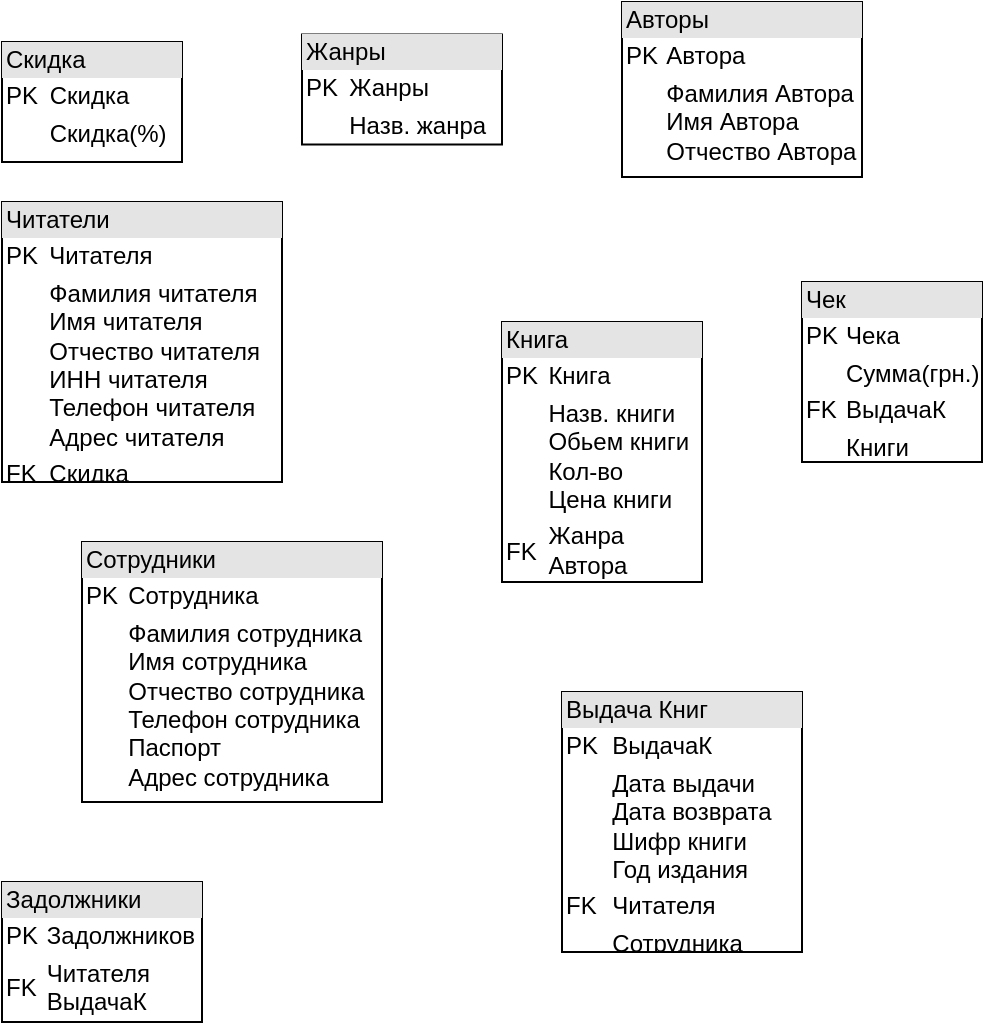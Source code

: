 <mxfile version="13.7.7" type="github">
  <diagram id="YUfTNhJfdpZjvH82Hbhq" name="Page-1">
    <mxGraphModel dx="1422" dy="804" grid="1" gridSize="10" guides="1" tooltips="1" connect="1" arrows="1" fold="1" page="1" pageScale="1" pageWidth="827" pageHeight="1169" math="0" shadow="0">
      <root>
        <mxCell id="0" />
        <mxCell id="1" parent="0" />
        <mxCell id="E39v8roHGMeJBc0dfjqB-1" value="&lt;div style=&quot;box-sizing: border-box ; width: 100% ; background: #e4e4e4 ; padding: 2px&quot;&gt;Скидка&lt;/div&gt;&lt;table style=&quot;width: 100% ; font-size: 1em&quot; cellpadding=&quot;2&quot; cellspacing=&quot;0&quot;&gt;&lt;tbody&gt;&lt;tr&gt;&lt;td&gt;PK&lt;/td&gt;&lt;td&gt;Скидка&lt;/td&gt;&lt;/tr&gt;&lt;tr&gt;&lt;td&gt;&lt;br&gt;&lt;/td&gt;&lt;td&gt;Скидка(%)&lt;/td&gt;&lt;/tr&gt;&lt;tr&gt;&lt;td&gt;&lt;br&gt;&lt;/td&gt;&lt;td&gt;&lt;br&gt;&lt;/td&gt;&lt;/tr&gt;&lt;tr&gt;&lt;td&gt;&lt;br&gt;&lt;/td&gt;&lt;td&gt;&lt;br&gt;&lt;/td&gt;&lt;/tr&gt;&lt;tr&gt;&lt;td&gt;&lt;br&gt;&lt;/td&gt;&lt;td&gt;&lt;/td&gt;&lt;/tr&gt;&lt;/tbody&gt;&lt;/table&gt;" style="verticalAlign=top;align=left;overflow=fill;html=1;" vertex="1" parent="1">
          <mxGeometry x="120" y="130" width="90" height="60" as="geometry" />
        </mxCell>
        <mxCell id="E39v8roHGMeJBc0dfjqB-2" value="&lt;div style=&quot;box-sizing: border-box ; width: 100% ; background: #e4e4e4 ; padding: 2px&quot;&gt;Выдача Книг&lt;/div&gt;&lt;table style=&quot;width: 100% ; font-size: 1em&quot; cellpadding=&quot;2&quot; cellspacing=&quot;0&quot;&gt;&lt;tbody&gt;&lt;tr&gt;&lt;td&gt;PK&lt;/td&gt;&lt;td&gt;ВыдачаК&lt;/td&gt;&lt;/tr&gt;&lt;tr&gt;&lt;td&gt;&lt;br&gt;&lt;/td&gt;&lt;td&gt;Дата выдачи&lt;br&gt;Дата возврата&lt;br&gt;Шифр книги&lt;br&gt;Год издания&lt;/td&gt;&lt;/tr&gt;&lt;tr&gt;&lt;td&gt;FK&lt;/td&gt;&lt;td&gt;Читателя&lt;/td&gt;&lt;/tr&gt;&lt;tr&gt;&lt;td&gt;&lt;/td&gt;&lt;td&gt;Сотрудника&lt;/td&gt;&lt;/tr&gt;&lt;/tbody&gt;&lt;/table&gt;" style="verticalAlign=top;align=left;overflow=fill;html=1;" vertex="1" parent="1">
          <mxGeometry x="400" y="455" width="120" height="130" as="geometry" />
        </mxCell>
        <mxCell id="E39v8roHGMeJBc0dfjqB-3" value="&lt;div style=&quot;box-sizing: border-box ; width: 100% ; background: #e4e4e4 ; padding: 2px&quot;&gt;Сотрудники&lt;/div&gt;&lt;table style=&quot;width: 100% ; font-size: 1em&quot; cellpadding=&quot;2&quot; cellspacing=&quot;0&quot;&gt;&lt;tbody&gt;&lt;tr&gt;&lt;td&gt;PK&lt;/td&gt;&lt;td&gt;Сотрудника&lt;/td&gt;&lt;/tr&gt;&lt;tr&gt;&lt;td&gt;&lt;br&gt;&lt;/td&gt;&lt;td&gt;Фамилия сотрудника&lt;br&gt;Имя сотрудника&lt;br&gt;Отчество сотрудника&lt;br&gt;Телефон сотрудника&lt;br&gt;Паспорт&lt;br&gt;Адрес сотрудника&lt;/td&gt;&lt;/tr&gt;&lt;tr&gt;&lt;td&gt;&lt;br&gt;&lt;/td&gt;&lt;td&gt;&lt;br&gt;&lt;/td&gt;&lt;/tr&gt;&lt;tr&gt;&lt;td&gt;&lt;/td&gt;&lt;td&gt;&lt;br&gt;&lt;/td&gt;&lt;/tr&gt;&lt;/tbody&gt;&lt;/table&gt;" style="verticalAlign=top;align=left;overflow=fill;html=1;" vertex="1" parent="1">
          <mxGeometry x="160" y="380" width="150" height="130" as="geometry" />
        </mxCell>
        <mxCell id="E39v8roHGMeJBc0dfjqB-4" value="&lt;div style=&quot;box-sizing: border-box ; width: 100% ; background: #e4e4e4 ; padding: 2px&quot;&gt;Читатели&lt;/div&gt;&lt;table style=&quot;width: 100% ; font-size: 1em&quot; cellpadding=&quot;2&quot; cellspacing=&quot;0&quot;&gt;&lt;tbody&gt;&lt;tr&gt;&lt;td&gt;PK&lt;/td&gt;&lt;td&gt;Читателя&lt;/td&gt;&lt;/tr&gt;&lt;tr&gt;&lt;td&gt;&lt;br&gt;&lt;/td&gt;&lt;td&gt;Фамилия читателя&lt;br&gt;Имя читателя&lt;br&gt;Отчество читателя&lt;br&gt;ИНН читателя&lt;br&gt;Телефон читателя&lt;br&gt;Адрес читателя&lt;/td&gt;&lt;/tr&gt;&lt;tr&gt;&lt;td&gt;FK&lt;/td&gt;&lt;td&gt;Скидка&lt;/td&gt;&lt;/tr&gt;&lt;tr&gt;&lt;td&gt;&lt;/td&gt;&lt;td&gt;&lt;br&gt;&lt;/td&gt;&lt;/tr&gt;&lt;/tbody&gt;&lt;/table&gt;" style="verticalAlign=top;align=left;overflow=fill;html=1;" vertex="1" parent="1">
          <mxGeometry x="120" y="210" width="140" height="140" as="geometry" />
        </mxCell>
        <mxCell id="E39v8roHGMeJBc0dfjqB-5" value="&lt;div style=&quot;box-sizing: border-box ; width: 100% ; background: #e4e4e4 ; padding: 2px&quot;&gt;Задолжники&lt;/div&gt;&lt;table style=&quot;width: 100% ; font-size: 1em&quot; cellpadding=&quot;2&quot; cellspacing=&quot;0&quot;&gt;&lt;tbody&gt;&lt;tr&gt;&lt;td&gt;PK&lt;/td&gt;&lt;td&gt;Задолжников&lt;/td&gt;&lt;/tr&gt;&lt;tr&gt;&lt;td&gt;FK&lt;/td&gt;&lt;td&gt;Читателя&lt;br&gt;ВыдачаК&lt;/td&gt;&lt;/tr&gt;&lt;tr&gt;&lt;td&gt;&lt;/td&gt;&lt;td&gt;&lt;br&gt;&lt;/td&gt;&lt;/tr&gt;&lt;/tbody&gt;&lt;/table&gt;" style="verticalAlign=top;align=left;overflow=fill;html=1;" vertex="1" parent="1">
          <mxGeometry x="120" y="550" width="100" height="70" as="geometry" />
        </mxCell>
        <mxCell id="E39v8roHGMeJBc0dfjqB-6" value="&lt;div style=&quot;box-sizing: border-box ; width: 100% ; background: #e4e4e4 ; padding: 2px&quot;&gt;Книга&lt;/div&gt;&lt;table style=&quot;width: 100% ; font-size: 1em&quot; cellpadding=&quot;2&quot; cellspacing=&quot;0&quot;&gt;&lt;tbody&gt;&lt;tr&gt;&lt;td&gt;PK&lt;/td&gt;&lt;td&gt;Книга&lt;br&gt;&lt;/td&gt;&lt;/tr&gt;&lt;tr&gt;&lt;td&gt;&lt;br&gt;&lt;/td&gt;&lt;td&gt;Назв. книги&lt;br&gt;Обьем книги&lt;br&gt;Кол-во&lt;br&gt;Цена книги&lt;/td&gt;&lt;/tr&gt;&lt;tr&gt;&lt;td&gt;FK&lt;/td&gt;&lt;td&gt;Жанра&lt;br&gt;Автора&lt;/td&gt;&lt;/tr&gt;&lt;tr&gt;&lt;td&gt;&lt;/td&gt;&lt;td&gt;&lt;br&gt;&lt;/td&gt;&lt;/tr&gt;&lt;/tbody&gt;&lt;/table&gt;" style="verticalAlign=top;align=left;overflow=fill;html=1;" vertex="1" parent="1">
          <mxGeometry x="370" y="270" width="100" height="130" as="geometry" />
        </mxCell>
        <mxCell id="E39v8roHGMeJBc0dfjqB-7" value="&lt;div style=&quot;box-sizing: border-box ; width: 100% ; background: #e4e4e4 ; padding: 2px&quot;&gt;Авторы&lt;/div&gt;&lt;table style=&quot;width: 100% ; font-size: 1em&quot; cellpadding=&quot;2&quot; cellspacing=&quot;0&quot;&gt;&lt;tbody&gt;&lt;tr&gt;&lt;td&gt;PK&lt;/td&gt;&lt;td&gt;Автора&lt;/td&gt;&lt;/tr&gt;&lt;tr&gt;&lt;td&gt;&lt;br&gt;&lt;/td&gt;&lt;td&gt;Фамилия Автора&lt;br&gt;Имя Автора&lt;br&gt;Отчество Автора&lt;/td&gt;&lt;/tr&gt;&lt;tr&gt;&lt;td&gt;&lt;/td&gt;&lt;td&gt;&lt;br&gt;&lt;/td&gt;&lt;/tr&gt;&lt;/tbody&gt;&lt;/table&gt;" style="verticalAlign=top;align=left;overflow=fill;html=1;" vertex="1" parent="1">
          <mxGeometry x="430" y="110" width="120" height="87.5" as="geometry" />
        </mxCell>
        <mxCell id="E39v8roHGMeJBc0dfjqB-9" value="&lt;div style=&quot;box-sizing: border-box ; width: 100% ; background: #e4e4e4 ; padding: 2px&quot;&gt;Жанры&lt;/div&gt;&lt;table style=&quot;width: 100% ; font-size: 1em&quot; cellpadding=&quot;2&quot; cellspacing=&quot;0&quot;&gt;&lt;tbody&gt;&lt;tr&gt;&lt;td&gt;PK&lt;/td&gt;&lt;td&gt;Жанры&lt;/td&gt;&lt;/tr&gt;&lt;tr&gt;&lt;td&gt;&lt;br&gt;&lt;/td&gt;&lt;td&gt;Назв. жанра&lt;/td&gt;&lt;/tr&gt;&lt;tr&gt;&lt;td&gt;&lt;/td&gt;&lt;td&gt;&lt;br&gt;&lt;/td&gt;&lt;/tr&gt;&lt;/tbody&gt;&lt;/table&gt;" style="verticalAlign=top;align=left;overflow=fill;html=1;" vertex="1" parent="1">
          <mxGeometry x="270" y="126.25" width="100" height="55" as="geometry" />
        </mxCell>
        <mxCell id="E39v8roHGMeJBc0dfjqB-10" value="&lt;div style=&quot;box-sizing: border-box ; width: 100% ; background: #e4e4e4 ; padding: 2px&quot;&gt;Чек&lt;/div&gt;&lt;table style=&quot;width: 100% ; font-size: 1em&quot; cellpadding=&quot;2&quot; cellspacing=&quot;0&quot;&gt;&lt;tbody&gt;&lt;tr&gt;&lt;td&gt;PK&lt;/td&gt;&lt;td&gt;Чека&lt;/td&gt;&lt;/tr&gt;&lt;tr&gt;&lt;td&gt;&lt;br&gt;&lt;/td&gt;&lt;td&gt;Сумма(грн.)&lt;/td&gt;&lt;/tr&gt;&lt;tr&gt;&lt;td&gt;FK&lt;/td&gt;&lt;td&gt;ВыдачаК&lt;/td&gt;&lt;/tr&gt;&lt;tr&gt;&lt;td&gt;&lt;/td&gt;&lt;td&gt;Книги&lt;/td&gt;&lt;/tr&gt;&lt;/tbody&gt;&lt;/table&gt;" style="verticalAlign=top;align=left;overflow=fill;html=1;" vertex="1" parent="1">
          <mxGeometry x="520" y="250" width="90" height="90" as="geometry" />
        </mxCell>
      </root>
    </mxGraphModel>
  </diagram>
</mxfile>
